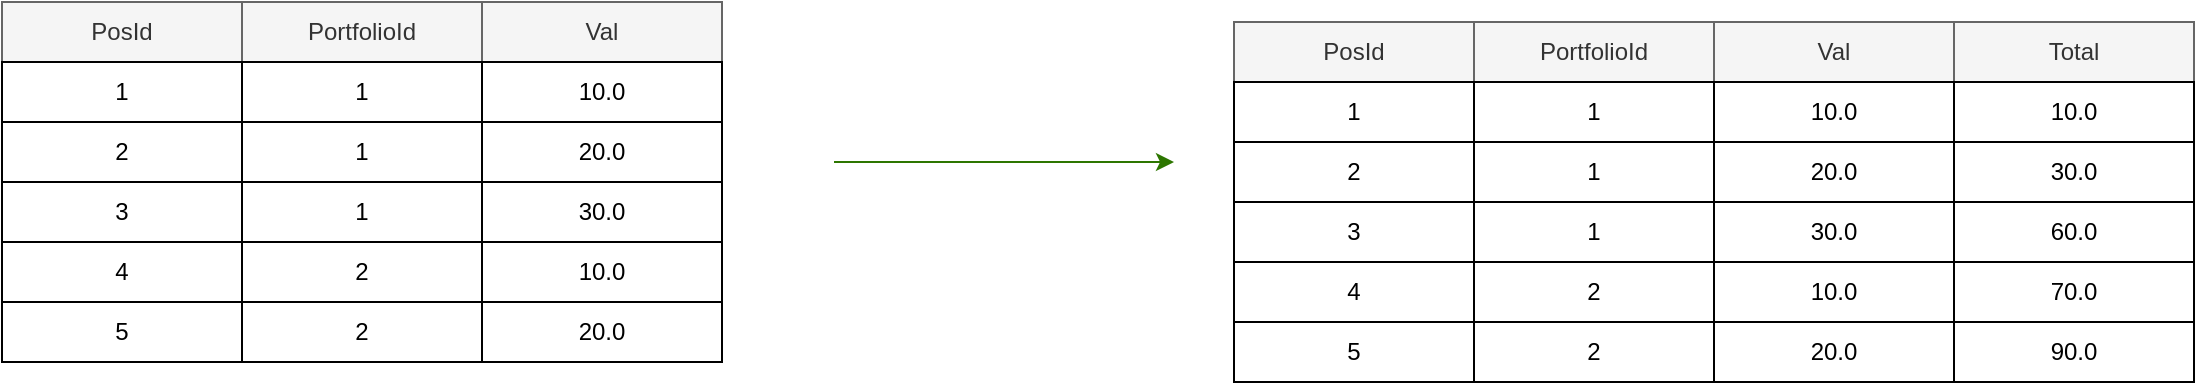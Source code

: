<mxfile version="14.5.1" type="device"><diagram id="s9h5aSL8R_3HuHrtySle" name="Page-1"><mxGraphModel dx="1281" dy="1141" grid="1" gridSize="10" guides="1" tooltips="1" connect="1" arrows="1" fold="1" page="1" pageScale="1" pageWidth="827" pageHeight="1169" math="0" shadow="0"><root><mxCell id="0"/><mxCell id="1" parent="0"/><mxCell id="3wFuESywtJ8knQYG4mjS-1" value="PosId" style="rounded=0;whiteSpace=wrap;html=1;fillColor=#f5f5f5;strokeColor=#666666;fontColor=#333333;" vertex="1" parent="1"><mxGeometry x="54" y="450" width="120" height="30" as="geometry"/></mxCell><mxCell id="3wFuESywtJ8knQYG4mjS-2" value="PortfolioId" style="rounded=0;whiteSpace=wrap;html=1;fillColor=#f5f5f5;strokeColor=#666666;fontColor=#333333;" vertex="1" parent="1"><mxGeometry x="174" y="450" width="120" height="30" as="geometry"/></mxCell><mxCell id="3wFuESywtJ8knQYG4mjS-3" value="1" style="rounded=0;whiteSpace=wrap;html=1;" vertex="1" parent="1"><mxGeometry x="54" y="480" width="120" height="30" as="geometry"/></mxCell><mxCell id="3wFuESywtJ8knQYG4mjS-4" value="1" style="rounded=0;whiteSpace=wrap;html=1;" vertex="1" parent="1"><mxGeometry x="174" y="480" width="120" height="30" as="geometry"/></mxCell><mxCell id="3wFuESywtJ8knQYG4mjS-5" value="2" style="rounded=0;whiteSpace=wrap;html=1;" vertex="1" parent="1"><mxGeometry x="54" y="510" width="120" height="30" as="geometry"/></mxCell><mxCell id="3wFuESywtJ8knQYG4mjS-6" value="1" style="rounded=0;whiteSpace=wrap;html=1;" vertex="1" parent="1"><mxGeometry x="174" y="510" width="120" height="30" as="geometry"/></mxCell><mxCell id="3wFuESywtJ8knQYG4mjS-7" value="3" style="rounded=0;whiteSpace=wrap;html=1;" vertex="1" parent="1"><mxGeometry x="54" y="540" width="120" height="30" as="geometry"/></mxCell><mxCell id="3wFuESywtJ8knQYG4mjS-8" value="1" style="rounded=0;whiteSpace=wrap;html=1;" vertex="1" parent="1"><mxGeometry x="174" y="540" width="120" height="30" as="geometry"/></mxCell><mxCell id="3wFuESywtJ8knQYG4mjS-9" value="Val" style="rounded=0;whiteSpace=wrap;html=1;fillColor=#f5f5f5;strokeColor=#666666;fontColor=#333333;" vertex="1" parent="1"><mxGeometry x="294" y="450" width="120" height="30" as="geometry"/></mxCell><mxCell id="3wFuESywtJ8knQYG4mjS-10" value="4" style="rounded=0;whiteSpace=wrap;html=1;" vertex="1" parent="1"><mxGeometry x="54" y="570" width="120" height="30" as="geometry"/></mxCell><mxCell id="3wFuESywtJ8knQYG4mjS-11" value="2" style="rounded=0;whiteSpace=wrap;html=1;" vertex="1" parent="1"><mxGeometry x="174" y="570" width="120" height="30" as="geometry"/></mxCell><mxCell id="3wFuESywtJ8knQYG4mjS-12" value="5" style="rounded=0;whiteSpace=wrap;html=1;" vertex="1" parent="1"><mxGeometry x="54" y="600" width="120" height="30" as="geometry"/></mxCell><mxCell id="3wFuESywtJ8knQYG4mjS-13" value="2" style="rounded=0;whiteSpace=wrap;html=1;" vertex="1" parent="1"><mxGeometry x="174" y="600" width="120" height="30" as="geometry"/></mxCell><mxCell id="3wFuESywtJ8knQYG4mjS-15" value="10.0" style="rounded=0;whiteSpace=wrap;html=1;" vertex="1" parent="1"><mxGeometry x="294" y="480" width="120" height="30" as="geometry"/></mxCell><mxCell id="3wFuESywtJ8knQYG4mjS-16" value="20.0" style="rounded=0;whiteSpace=wrap;html=1;" vertex="1" parent="1"><mxGeometry x="294" y="510" width="120" height="30" as="geometry"/></mxCell><mxCell id="3wFuESywtJ8knQYG4mjS-17" value="30.0" style="rounded=0;whiteSpace=wrap;html=1;" vertex="1" parent="1"><mxGeometry x="294" y="540" width="120" height="30" as="geometry"/></mxCell><mxCell id="3wFuESywtJ8knQYG4mjS-18" value="10.0" style="rounded=0;whiteSpace=wrap;html=1;" vertex="1" parent="1"><mxGeometry x="294" y="570" width="120" height="30" as="geometry"/></mxCell><mxCell id="3wFuESywtJ8knQYG4mjS-19" value="20.0" style="rounded=0;whiteSpace=wrap;html=1;" vertex="1" parent="1"><mxGeometry x="294" y="600" width="120" height="30" as="geometry"/></mxCell><mxCell id="3wFuESywtJ8knQYG4mjS-44" value="" style="endArrow=classic;html=1;fillColor=#60a917;strokeColor=#2D7600;" edge="1" parent="1"><mxGeometry width="50" height="50" relative="1" as="geometry"><mxPoint x="470" y="530" as="sourcePoint"/><mxPoint x="640" y="530" as="targetPoint"/></mxGeometry></mxCell><mxCell id="3wFuESywtJ8knQYG4mjS-45" value="PosId" style="rounded=0;whiteSpace=wrap;html=1;fillColor=#f5f5f5;strokeColor=#666666;fontColor=#333333;" vertex="1" parent="1"><mxGeometry x="670" y="460" width="120" height="30" as="geometry"/></mxCell><mxCell id="3wFuESywtJ8knQYG4mjS-46" value="PortfolioId" style="rounded=0;whiteSpace=wrap;html=1;fillColor=#f5f5f5;strokeColor=#666666;fontColor=#333333;" vertex="1" parent="1"><mxGeometry x="790" y="460" width="120" height="30" as="geometry"/></mxCell><mxCell id="3wFuESywtJ8knQYG4mjS-47" value="1" style="rounded=0;whiteSpace=wrap;html=1;" vertex="1" parent="1"><mxGeometry x="670" y="490" width="120" height="30" as="geometry"/></mxCell><mxCell id="3wFuESywtJ8knQYG4mjS-48" value="1" style="rounded=0;whiteSpace=wrap;html=1;" vertex="1" parent="1"><mxGeometry x="790" y="490" width="120" height="30" as="geometry"/></mxCell><mxCell id="3wFuESywtJ8knQYG4mjS-49" value="2" style="rounded=0;whiteSpace=wrap;html=1;" vertex="1" parent="1"><mxGeometry x="670" y="520" width="120" height="30" as="geometry"/></mxCell><mxCell id="3wFuESywtJ8knQYG4mjS-50" value="1" style="rounded=0;whiteSpace=wrap;html=1;" vertex="1" parent="1"><mxGeometry x="790" y="520" width="120" height="30" as="geometry"/></mxCell><mxCell id="3wFuESywtJ8knQYG4mjS-51" value="3" style="rounded=0;whiteSpace=wrap;html=1;" vertex="1" parent="1"><mxGeometry x="670" y="550" width="120" height="30" as="geometry"/></mxCell><mxCell id="3wFuESywtJ8knQYG4mjS-52" value="1" style="rounded=0;whiteSpace=wrap;html=1;" vertex="1" parent="1"><mxGeometry x="790" y="550" width="120" height="30" as="geometry"/></mxCell><mxCell id="3wFuESywtJ8knQYG4mjS-53" value="Val" style="rounded=0;whiteSpace=wrap;html=1;fillColor=#f5f5f5;strokeColor=#666666;fontColor=#333333;" vertex="1" parent="1"><mxGeometry x="910" y="460" width="120" height="30" as="geometry"/></mxCell><mxCell id="3wFuESywtJ8knQYG4mjS-54" value="4" style="rounded=0;whiteSpace=wrap;html=1;" vertex="1" parent="1"><mxGeometry x="670" y="580" width="120" height="30" as="geometry"/></mxCell><mxCell id="3wFuESywtJ8knQYG4mjS-55" value="2" style="rounded=0;whiteSpace=wrap;html=1;" vertex="1" parent="1"><mxGeometry x="790" y="580" width="120" height="30" as="geometry"/></mxCell><mxCell id="3wFuESywtJ8knQYG4mjS-56" value="5" style="rounded=0;whiteSpace=wrap;html=1;" vertex="1" parent="1"><mxGeometry x="670" y="610" width="120" height="30" as="geometry"/></mxCell><mxCell id="3wFuESywtJ8knQYG4mjS-57" value="2" style="rounded=0;whiteSpace=wrap;html=1;" vertex="1" parent="1"><mxGeometry x="790" y="610" width="120" height="30" as="geometry"/></mxCell><mxCell id="3wFuESywtJ8knQYG4mjS-58" value="10.0" style="rounded=0;whiteSpace=wrap;html=1;" vertex="1" parent="1"><mxGeometry x="910" y="490" width="120" height="30" as="geometry"/></mxCell><mxCell id="3wFuESywtJ8knQYG4mjS-59" value="20.0" style="rounded=0;whiteSpace=wrap;html=1;" vertex="1" parent="1"><mxGeometry x="910" y="520" width="120" height="30" as="geometry"/></mxCell><mxCell id="3wFuESywtJ8knQYG4mjS-60" value="30.0" style="rounded=0;whiteSpace=wrap;html=1;" vertex="1" parent="1"><mxGeometry x="910" y="550" width="120" height="30" as="geometry"/></mxCell><mxCell id="3wFuESywtJ8knQYG4mjS-61" value="10.0" style="rounded=0;whiteSpace=wrap;html=1;" vertex="1" parent="1"><mxGeometry x="910" y="580" width="120" height="30" as="geometry"/></mxCell><mxCell id="3wFuESywtJ8knQYG4mjS-62" value="20.0" style="rounded=0;whiteSpace=wrap;html=1;" vertex="1" parent="1"><mxGeometry x="910" y="610" width="120" height="30" as="geometry"/></mxCell><mxCell id="3wFuESywtJ8knQYG4mjS-63" value="Total" style="rounded=0;whiteSpace=wrap;html=1;fillColor=#f5f5f5;strokeColor=#666666;fontColor=#333333;" vertex="1" parent="1"><mxGeometry x="1030" y="460" width="120" height="30" as="geometry"/></mxCell><mxCell id="3wFuESywtJ8knQYG4mjS-64" value="90.0" style="rounded=0;whiteSpace=wrap;html=1;" vertex="1" parent="1"><mxGeometry x="1030" y="610" width="120" height="30" as="geometry"/></mxCell><mxCell id="3wFuESywtJ8knQYG4mjS-65" value="10.0" style="rounded=0;whiteSpace=wrap;html=1;" vertex="1" parent="1"><mxGeometry x="1030" y="490" width="120" height="30" as="geometry"/></mxCell><mxCell id="3wFuESywtJ8knQYG4mjS-66" value="30.0" style="rounded=0;whiteSpace=wrap;html=1;" vertex="1" parent="1"><mxGeometry x="1030" y="520" width="120" height="30" as="geometry"/></mxCell><mxCell id="3wFuESywtJ8knQYG4mjS-67" value="70.0" style="rounded=0;whiteSpace=wrap;html=1;" vertex="1" parent="1"><mxGeometry x="1030" y="580" width="120" height="30" as="geometry"/></mxCell><mxCell id="3wFuESywtJ8knQYG4mjS-69" value="60.0" style="rounded=0;whiteSpace=wrap;html=1;" vertex="1" parent="1"><mxGeometry x="1030" y="550" width="120" height="30" as="geometry"/></mxCell></root></mxGraphModel></diagram></mxfile>